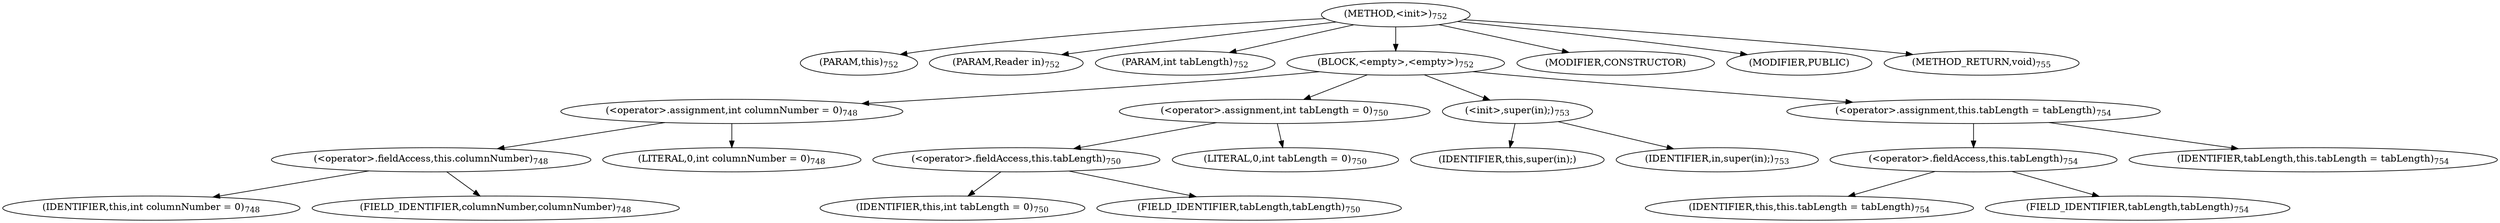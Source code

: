 digraph "&lt;init&gt;" {  
"1711" [label = <(METHOD,&lt;init&gt;)<SUB>752</SUB>> ]
"159" [label = <(PARAM,this)<SUB>752</SUB>> ]
"1712" [label = <(PARAM,Reader in)<SUB>752</SUB>> ]
"1713" [label = <(PARAM,int tabLength)<SUB>752</SUB>> ]
"1714" [label = <(BLOCK,&lt;empty&gt;,&lt;empty&gt;)<SUB>752</SUB>> ]
"1715" [label = <(&lt;operator&gt;.assignment,int columnNumber = 0)<SUB>748</SUB>> ]
"1716" [label = <(&lt;operator&gt;.fieldAccess,this.columnNumber)<SUB>748</SUB>> ]
"1717" [label = <(IDENTIFIER,this,int columnNumber = 0)<SUB>748</SUB>> ]
"1718" [label = <(FIELD_IDENTIFIER,columnNumber,columnNumber)<SUB>748</SUB>> ]
"1719" [label = <(LITERAL,0,int columnNumber = 0)<SUB>748</SUB>> ]
"1720" [label = <(&lt;operator&gt;.assignment,int tabLength = 0)<SUB>750</SUB>> ]
"1721" [label = <(&lt;operator&gt;.fieldAccess,this.tabLength)<SUB>750</SUB>> ]
"1722" [label = <(IDENTIFIER,this,int tabLength = 0)<SUB>750</SUB>> ]
"1723" [label = <(FIELD_IDENTIFIER,tabLength,tabLength)<SUB>750</SUB>> ]
"1724" [label = <(LITERAL,0,int tabLength = 0)<SUB>750</SUB>> ]
"1725" [label = <(&lt;init&gt;,super(in);)<SUB>753</SUB>> ]
"158" [label = <(IDENTIFIER,this,super(in);)> ]
"1726" [label = <(IDENTIFIER,in,super(in);)<SUB>753</SUB>> ]
"1727" [label = <(&lt;operator&gt;.assignment,this.tabLength = tabLength)<SUB>754</SUB>> ]
"1728" [label = <(&lt;operator&gt;.fieldAccess,this.tabLength)<SUB>754</SUB>> ]
"160" [label = <(IDENTIFIER,this,this.tabLength = tabLength)<SUB>754</SUB>> ]
"1729" [label = <(FIELD_IDENTIFIER,tabLength,tabLength)<SUB>754</SUB>> ]
"1730" [label = <(IDENTIFIER,tabLength,this.tabLength = tabLength)<SUB>754</SUB>> ]
"1731" [label = <(MODIFIER,CONSTRUCTOR)> ]
"1732" [label = <(MODIFIER,PUBLIC)> ]
"1733" [label = <(METHOD_RETURN,void)<SUB>755</SUB>> ]
  "1711" -> "159" 
  "1711" -> "1712" 
  "1711" -> "1713" 
  "1711" -> "1714" 
  "1711" -> "1731" 
  "1711" -> "1732" 
  "1711" -> "1733" 
  "1714" -> "1715" 
  "1714" -> "1720" 
  "1714" -> "1725" 
  "1714" -> "1727" 
  "1715" -> "1716" 
  "1715" -> "1719" 
  "1716" -> "1717" 
  "1716" -> "1718" 
  "1720" -> "1721" 
  "1720" -> "1724" 
  "1721" -> "1722" 
  "1721" -> "1723" 
  "1725" -> "158" 
  "1725" -> "1726" 
  "1727" -> "1728" 
  "1727" -> "1730" 
  "1728" -> "160" 
  "1728" -> "1729" 
}
